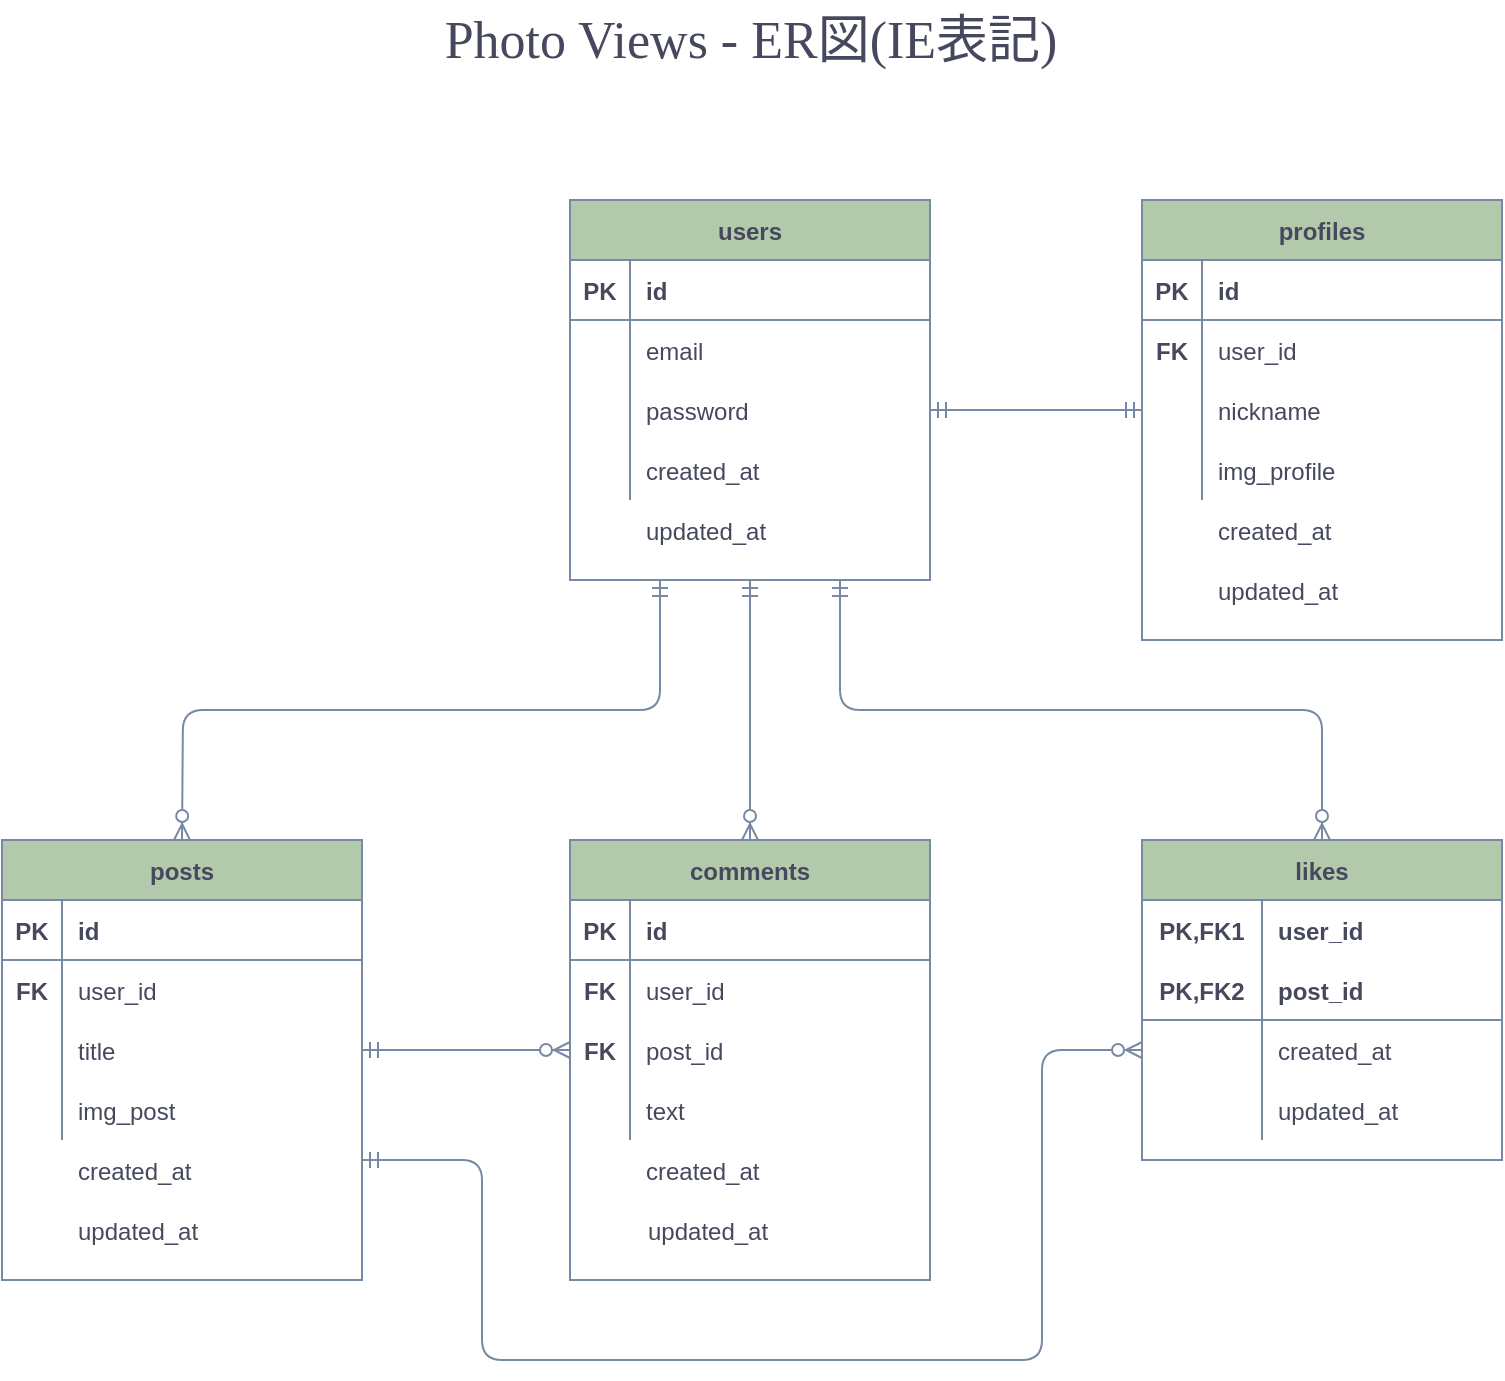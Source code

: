 <mxfile version="13.10.4" type="device"><diagram id="p_MRuwoNQC4q3uiMjHrS" name="ページ1"><mxGraphModel dx="946" dy="591" grid="1" gridSize="10" guides="1" tooltips="1" connect="1" arrows="1" fold="1" page="1" pageScale="1" pageWidth="827" pageHeight="1169" math="0" shadow="0"><root><mxCell id="0"/><mxCell id="1" parent="0"/><mxCell id="KmJ2tmVPWYAIdeGSgwDs-12" value="" style="group;fontColor=#46495D;" parent="1" vertex="1" connectable="0"><mxGeometry x="610" y="140" width="180" height="230" as="geometry"/></mxCell><mxCell id="FFlKE6dSugsFwmO2qjq4-1" value="profiles" style="shape=table;startSize=30;container=1;collapsible=1;childLayout=tableLayout;fixedRows=1;rowLines=0;fontStyle=1;align=center;resizeLast=1;fillColor=#B2C9AB;strokeColor=#788AA3;fontColor=#46495D;" parent="KmJ2tmVPWYAIdeGSgwDs-12" vertex="1"><mxGeometry width="180" height="220" as="geometry"><mxRectangle x="150" y="170" width="60" height="30" as="alternateBounds"/></mxGeometry></mxCell><mxCell id="FFlKE6dSugsFwmO2qjq4-2" value="" style="shape=partialRectangle;collapsible=0;dropTarget=0;pointerEvents=0;fillColor=none;top=0;left=0;bottom=1;right=0;points=[[0,0.5],[1,0.5]];portConstraint=eastwest;strokeColor=#788AA3;fontColor=#46495D;" parent="FFlKE6dSugsFwmO2qjq4-1" vertex="1"><mxGeometry y="30" width="180" height="30" as="geometry"/></mxCell><mxCell id="FFlKE6dSugsFwmO2qjq4-3" value="PK" style="shape=partialRectangle;connectable=0;fillColor=none;top=0;left=0;bottom=0;right=0;fontStyle=1;overflow=hidden;strokeColor=#788AA3;fontColor=#46495D;" parent="FFlKE6dSugsFwmO2qjq4-2" vertex="1"><mxGeometry width="30" height="30" as="geometry"/></mxCell><mxCell id="FFlKE6dSugsFwmO2qjq4-4" value="id" style="shape=partialRectangle;connectable=0;fillColor=none;top=0;left=0;bottom=0;right=0;align=left;spacingLeft=6;fontStyle=1;overflow=hidden;strokeColor=#788AA3;fontColor=#46495D;" parent="FFlKE6dSugsFwmO2qjq4-2" vertex="1"><mxGeometry x="30" width="150" height="30" as="geometry"/></mxCell><mxCell id="FFlKE6dSugsFwmO2qjq4-5" value="" style="shape=partialRectangle;collapsible=0;dropTarget=0;pointerEvents=0;fillColor=none;top=0;left=0;bottom=0;right=0;points=[[0,0.5],[1,0.5]];portConstraint=eastwest;strokeColor=#788AA3;fontColor=#46495D;" parent="FFlKE6dSugsFwmO2qjq4-1" vertex="1"><mxGeometry y="60" width="180" height="30" as="geometry"/></mxCell><mxCell id="FFlKE6dSugsFwmO2qjq4-6" value="FK" style="shape=partialRectangle;connectable=0;fillColor=none;top=0;left=0;bottom=0;right=0;editable=1;overflow=hidden;fontStyle=1;strokeColor=#788AA3;fontColor=#46495D;" parent="FFlKE6dSugsFwmO2qjq4-5" vertex="1"><mxGeometry width="30" height="30" as="geometry"/></mxCell><mxCell id="FFlKE6dSugsFwmO2qjq4-7" value="user_id" style="shape=partialRectangle;connectable=0;fillColor=none;top=0;left=0;bottom=0;right=0;align=left;spacingLeft=6;overflow=hidden;strokeColor=#788AA3;fontColor=#46495D;" parent="FFlKE6dSugsFwmO2qjq4-5" vertex="1"><mxGeometry x="30" width="150" height="30" as="geometry"/></mxCell><mxCell id="FFlKE6dSugsFwmO2qjq4-8" value="" style="shape=partialRectangle;collapsible=0;dropTarget=0;pointerEvents=0;fillColor=none;top=0;left=0;bottom=0;right=0;points=[[0,0.5],[1,0.5]];portConstraint=eastwest;strokeColor=#788AA3;fontColor=#46495D;" parent="FFlKE6dSugsFwmO2qjq4-1" vertex="1"><mxGeometry y="90" width="180" height="30" as="geometry"/></mxCell><mxCell id="FFlKE6dSugsFwmO2qjq4-9" value="" style="shape=partialRectangle;connectable=0;fillColor=none;top=0;left=0;bottom=0;right=0;editable=1;overflow=hidden;strokeColor=#788AA3;fontColor=#46495D;" parent="FFlKE6dSugsFwmO2qjq4-8" vertex="1"><mxGeometry width="30" height="30" as="geometry"/></mxCell><mxCell id="FFlKE6dSugsFwmO2qjq4-10" value="nickname" style="shape=partialRectangle;connectable=0;fillColor=none;top=0;left=0;bottom=0;right=0;align=left;spacingLeft=6;overflow=hidden;strokeColor=#788AA3;fontColor=#46495D;" parent="FFlKE6dSugsFwmO2qjq4-8" vertex="1"><mxGeometry x="30" width="150" height="30" as="geometry"/></mxCell><mxCell id="FFlKE6dSugsFwmO2qjq4-11" value="" style="shape=partialRectangle;collapsible=0;dropTarget=0;pointerEvents=0;fillColor=none;top=0;left=0;bottom=0;right=0;points=[[0,0.5],[1,0.5]];portConstraint=eastwest;strokeColor=#788AA3;fontColor=#46495D;" parent="FFlKE6dSugsFwmO2qjq4-1" vertex="1"><mxGeometry y="120" width="180" height="30" as="geometry"/></mxCell><mxCell id="FFlKE6dSugsFwmO2qjq4-12" value="" style="shape=partialRectangle;connectable=0;fillColor=none;top=0;left=0;bottom=0;right=0;editable=1;overflow=hidden;strokeColor=#788AA3;fontColor=#46495D;" parent="FFlKE6dSugsFwmO2qjq4-11" vertex="1"><mxGeometry width="30" height="30" as="geometry"/></mxCell><mxCell id="FFlKE6dSugsFwmO2qjq4-13" value="img_profile" style="shape=partialRectangle;connectable=0;fillColor=none;top=0;left=0;bottom=0;right=0;align=left;spacingLeft=6;overflow=hidden;strokeColor=#788AA3;fontColor=#46495D;" parent="FFlKE6dSugsFwmO2qjq4-11" vertex="1"><mxGeometry x="30" width="150" height="30" as="geometry"/></mxCell><mxCell id="KmJ2tmVPWYAIdeGSgwDs-10" value="updated_at" style="shape=partialRectangle;connectable=0;fillColor=none;top=0;left=0;bottom=0;right=0;align=left;spacingLeft=6;overflow=hidden;strokeColor=#788AA3;fontColor=#46495D;" parent="KmJ2tmVPWYAIdeGSgwDs-12" vertex="1"><mxGeometry x="30" y="180" width="150" height="30" as="geometry"/></mxCell><mxCell id="KmJ2tmVPWYAIdeGSgwDs-26" value="created_at" style="shape=partialRectangle;connectable=0;fillColor=none;top=0;left=0;bottom=0;right=0;align=left;spacingLeft=6;overflow=hidden;strokeColor=#788AA3;fontColor=#46495D;" parent="KmJ2tmVPWYAIdeGSgwDs-12" vertex="1"><mxGeometry x="30" y="150" width="150" height="30" as="geometry"/></mxCell><mxCell id="KmJ2tmVPWYAIdeGSgwDs-28" value="" style="group;fontColor=#46495D;" parent="1" vertex="1" connectable="0"><mxGeometry x="324" y="140" width="180" height="190" as="geometry"/></mxCell><mxCell id="KmJ2tmVPWYAIdeGSgwDs-13" value="users" style="shape=table;startSize=30;container=1;collapsible=1;childLayout=tableLayout;fixedRows=1;rowLines=0;fontStyle=1;align=center;resizeLast=1;fillColor=#B2C9AB;strokeColor=#788AA3;fontColor=#46495D;" parent="KmJ2tmVPWYAIdeGSgwDs-28" vertex="1"><mxGeometry width="180" height="190" as="geometry"><mxRectangle x="150" y="170" width="60" height="30" as="alternateBounds"/></mxGeometry></mxCell><mxCell id="KmJ2tmVPWYAIdeGSgwDs-14" value="" style="shape=partialRectangle;collapsible=0;dropTarget=0;pointerEvents=0;fillColor=none;top=0;left=0;bottom=1;right=0;points=[[0,0.5],[1,0.5]];portConstraint=eastwest;strokeColor=#788AA3;fontColor=#46495D;" parent="KmJ2tmVPWYAIdeGSgwDs-13" vertex="1"><mxGeometry y="30" width="180" height="30" as="geometry"/></mxCell><mxCell id="KmJ2tmVPWYAIdeGSgwDs-15" value="PK" style="shape=partialRectangle;connectable=0;fillColor=none;top=0;left=0;bottom=0;right=0;fontStyle=1;overflow=hidden;strokeColor=#788AA3;fontColor=#46495D;" parent="KmJ2tmVPWYAIdeGSgwDs-14" vertex="1"><mxGeometry width="30" height="30" as="geometry"/></mxCell><mxCell id="KmJ2tmVPWYAIdeGSgwDs-16" value="id" style="shape=partialRectangle;connectable=0;fillColor=none;top=0;left=0;bottom=0;right=0;align=left;spacingLeft=6;fontStyle=1;overflow=hidden;strokeColor=#788AA3;fontColor=#46495D;" parent="KmJ2tmVPWYAIdeGSgwDs-14" vertex="1"><mxGeometry x="30" width="150" height="30" as="geometry"/></mxCell><mxCell id="KmJ2tmVPWYAIdeGSgwDs-17" value="" style="shape=partialRectangle;collapsible=0;dropTarget=0;pointerEvents=0;fillColor=none;top=0;left=0;bottom=0;right=0;points=[[0,0.5],[1,0.5]];portConstraint=eastwest;strokeColor=#788AA3;fontColor=#46495D;" parent="KmJ2tmVPWYAIdeGSgwDs-13" vertex="1"><mxGeometry y="60" width="180" height="30" as="geometry"/></mxCell><mxCell id="KmJ2tmVPWYAIdeGSgwDs-18" value="" style="shape=partialRectangle;connectable=0;fillColor=none;top=0;left=0;bottom=0;right=0;editable=1;overflow=hidden;strokeColor=#788AA3;fontColor=#46495D;" parent="KmJ2tmVPWYAIdeGSgwDs-17" vertex="1"><mxGeometry width="30" height="30" as="geometry"/></mxCell><mxCell id="KmJ2tmVPWYAIdeGSgwDs-19" value="email" style="shape=partialRectangle;connectable=0;fillColor=none;top=0;left=0;bottom=0;right=0;align=left;spacingLeft=6;overflow=hidden;strokeColor=#788AA3;fontColor=#46495D;" parent="KmJ2tmVPWYAIdeGSgwDs-17" vertex="1"><mxGeometry x="30" width="150" height="30" as="geometry"/></mxCell><mxCell id="KmJ2tmVPWYAIdeGSgwDs-20" value="" style="shape=partialRectangle;collapsible=0;dropTarget=0;pointerEvents=0;fillColor=none;top=0;left=0;bottom=0;right=0;points=[[0,0.5],[1,0.5]];portConstraint=eastwest;strokeColor=#788AA3;fontColor=#46495D;" parent="KmJ2tmVPWYAIdeGSgwDs-13" vertex="1"><mxGeometry y="90" width="180" height="30" as="geometry"/></mxCell><mxCell id="KmJ2tmVPWYAIdeGSgwDs-21" value="" style="shape=partialRectangle;connectable=0;fillColor=none;top=0;left=0;bottom=0;right=0;editable=1;overflow=hidden;strokeColor=#788AA3;fontColor=#46495D;" parent="KmJ2tmVPWYAIdeGSgwDs-20" vertex="1"><mxGeometry width="30" height="30" as="geometry"/></mxCell><mxCell id="KmJ2tmVPWYAIdeGSgwDs-22" value="password" style="shape=partialRectangle;connectable=0;fillColor=none;top=0;left=0;bottom=0;right=0;align=left;spacingLeft=6;overflow=hidden;strokeColor=#788AA3;fontColor=#46495D;" parent="KmJ2tmVPWYAIdeGSgwDs-20" vertex="1"><mxGeometry x="30" width="150" height="30" as="geometry"/></mxCell><mxCell id="KmJ2tmVPWYAIdeGSgwDs-23" value="" style="shape=partialRectangle;collapsible=0;dropTarget=0;pointerEvents=0;fillColor=none;top=0;left=0;bottom=0;right=0;points=[[0,0.5],[1,0.5]];portConstraint=eastwest;strokeColor=#788AA3;fontColor=#46495D;" parent="KmJ2tmVPWYAIdeGSgwDs-13" vertex="1"><mxGeometry y="120" width="180" height="30" as="geometry"/></mxCell><mxCell id="KmJ2tmVPWYAIdeGSgwDs-24" value="" style="shape=partialRectangle;connectable=0;fillColor=none;top=0;left=0;bottom=0;right=0;editable=1;overflow=hidden;strokeColor=#788AA3;fontColor=#46495D;" parent="KmJ2tmVPWYAIdeGSgwDs-23" vertex="1"><mxGeometry width="30" height="30" as="geometry"/></mxCell><mxCell id="KmJ2tmVPWYAIdeGSgwDs-25" value="created_at" style="shape=partialRectangle;connectable=0;fillColor=none;top=0;left=0;bottom=0;right=0;align=left;spacingLeft=6;overflow=hidden;strokeColor=#788AA3;fontColor=#46495D;" parent="KmJ2tmVPWYAIdeGSgwDs-23" vertex="1"><mxGeometry x="30" width="150" height="30" as="geometry"/></mxCell><mxCell id="KmJ2tmVPWYAIdeGSgwDs-27" value="updated_at" style="shape=partialRectangle;connectable=0;fillColor=none;top=0;left=0;bottom=0;right=0;align=left;spacingLeft=6;overflow=hidden;strokeColor=#788AA3;fontColor=#46495D;" parent="KmJ2tmVPWYAIdeGSgwDs-28" vertex="1"><mxGeometry x="30" y="150" width="150" height="30" as="geometry"/></mxCell><mxCell id="KmJ2tmVPWYAIdeGSgwDs-29" value="" style="group;fontColor=#46495D;" parent="1" vertex="1" connectable="0"><mxGeometry x="340" y="450" width="180" height="230" as="geometry"/></mxCell><mxCell id="KmJ2tmVPWYAIdeGSgwDs-76" value="" style="group;fontColor=#46495D;" parent="KmJ2tmVPWYAIdeGSgwDs-29" vertex="1" connectable="0"><mxGeometry x="-16" y="-40" width="181" height="220" as="geometry"/></mxCell><mxCell id="KmJ2tmVPWYAIdeGSgwDs-30" value="comments" style="shape=table;startSize=30;container=1;collapsible=1;childLayout=tableLayout;fixedRows=1;rowLines=0;fontStyle=1;align=center;resizeLast=1;fillColor=#B2C9AB;strokeColor=#788AA3;fontColor=#46495D;" parent="KmJ2tmVPWYAIdeGSgwDs-76" vertex="1"><mxGeometry y="50" width="180" height="220" as="geometry"><mxRectangle x="150" y="170" width="60" height="30" as="alternateBounds"/></mxGeometry></mxCell><mxCell id="KmJ2tmVPWYAIdeGSgwDs-31" value="" style="shape=partialRectangle;collapsible=0;dropTarget=0;pointerEvents=0;fillColor=none;top=0;left=0;bottom=1;right=0;points=[[0,0.5],[1,0.5]];portConstraint=eastwest;strokeColor=#788AA3;fontColor=#46495D;" parent="KmJ2tmVPWYAIdeGSgwDs-30" vertex="1"><mxGeometry y="30" width="180" height="30" as="geometry"/></mxCell><mxCell id="KmJ2tmVPWYAIdeGSgwDs-32" value="PK" style="shape=partialRectangle;connectable=0;fillColor=none;top=0;left=0;bottom=0;right=0;fontStyle=1;overflow=hidden;strokeColor=#788AA3;fontColor=#46495D;" parent="KmJ2tmVPWYAIdeGSgwDs-31" vertex="1"><mxGeometry width="30" height="30" as="geometry"/></mxCell><mxCell id="KmJ2tmVPWYAIdeGSgwDs-33" value="id" style="shape=partialRectangle;connectable=0;fillColor=none;top=0;left=0;bottom=0;right=0;align=left;spacingLeft=6;fontStyle=1;overflow=hidden;strokeColor=#788AA3;fontColor=#46495D;" parent="KmJ2tmVPWYAIdeGSgwDs-31" vertex="1"><mxGeometry x="30" width="150" height="30" as="geometry"/></mxCell><mxCell id="KmJ2tmVPWYAIdeGSgwDs-34" value="" style="shape=partialRectangle;collapsible=0;dropTarget=0;pointerEvents=0;fillColor=none;top=0;left=0;bottom=0;right=0;points=[[0,0.5],[1,0.5]];portConstraint=eastwest;strokeColor=#788AA3;fontColor=#46495D;" parent="KmJ2tmVPWYAIdeGSgwDs-30" vertex="1"><mxGeometry y="60" width="180" height="30" as="geometry"/></mxCell><mxCell id="KmJ2tmVPWYAIdeGSgwDs-35" value="FK" style="shape=partialRectangle;connectable=0;fillColor=none;top=0;left=0;bottom=0;right=0;editable=1;overflow=hidden;fontStyle=1;strokeColor=#788AA3;fontColor=#46495D;" parent="KmJ2tmVPWYAIdeGSgwDs-34" vertex="1"><mxGeometry width="30" height="30" as="geometry"/></mxCell><mxCell id="KmJ2tmVPWYAIdeGSgwDs-36" value="user_id" style="shape=partialRectangle;connectable=0;fillColor=none;top=0;left=0;bottom=0;right=0;align=left;spacingLeft=6;overflow=hidden;strokeColor=#788AA3;fontColor=#46495D;" parent="KmJ2tmVPWYAIdeGSgwDs-34" vertex="1"><mxGeometry x="30" width="150" height="30" as="geometry"/></mxCell><mxCell id="KmJ2tmVPWYAIdeGSgwDs-37" value="" style="shape=partialRectangle;collapsible=0;dropTarget=0;pointerEvents=0;fillColor=none;top=0;left=0;bottom=0;right=0;points=[[0,0.5],[1,0.5]];portConstraint=eastwest;strokeColor=#788AA3;fontColor=#46495D;" parent="KmJ2tmVPWYAIdeGSgwDs-30" vertex="1"><mxGeometry y="90" width="180" height="30" as="geometry"/></mxCell><mxCell id="KmJ2tmVPWYAIdeGSgwDs-38" value="FK" style="shape=partialRectangle;connectable=0;fillColor=none;top=0;left=0;bottom=0;right=0;editable=1;overflow=hidden;fontStyle=1;strokeColor=#788AA3;fontColor=#46495D;" parent="KmJ2tmVPWYAIdeGSgwDs-37" vertex="1"><mxGeometry width="30" height="30" as="geometry"/></mxCell><mxCell id="KmJ2tmVPWYAIdeGSgwDs-39" value="post_id" style="shape=partialRectangle;connectable=0;fillColor=none;top=0;left=0;bottom=0;right=0;align=left;spacingLeft=6;overflow=hidden;strokeColor=#788AA3;fontColor=#46495D;" parent="KmJ2tmVPWYAIdeGSgwDs-37" vertex="1"><mxGeometry x="30" width="150" height="30" as="geometry"/></mxCell><mxCell id="KmJ2tmVPWYAIdeGSgwDs-40" value="" style="shape=partialRectangle;collapsible=0;dropTarget=0;pointerEvents=0;fillColor=none;top=0;left=0;bottom=0;right=0;points=[[0,0.5],[1,0.5]];portConstraint=eastwest;strokeColor=#788AA3;fontColor=#46495D;" parent="KmJ2tmVPWYAIdeGSgwDs-30" vertex="1"><mxGeometry y="120" width="180" height="30" as="geometry"/></mxCell><mxCell id="KmJ2tmVPWYAIdeGSgwDs-41" value="" style="shape=partialRectangle;connectable=0;fillColor=none;top=0;left=0;bottom=0;right=0;editable=1;overflow=hidden;strokeColor=#788AA3;fontColor=#46495D;" parent="KmJ2tmVPWYAIdeGSgwDs-40" vertex="1"><mxGeometry width="30" height="30" as="geometry"/></mxCell><mxCell id="KmJ2tmVPWYAIdeGSgwDs-42" value="text" style="shape=partialRectangle;connectable=0;fillColor=none;top=0;left=0;bottom=0;right=0;align=left;spacingLeft=6;overflow=hidden;strokeColor=#788AA3;fontColor=#46495D;" parent="KmJ2tmVPWYAIdeGSgwDs-40" vertex="1"><mxGeometry x="30" width="150" height="30" as="geometry"/></mxCell><mxCell id="KmJ2tmVPWYAIdeGSgwDs-44" value="created_at" style="shape=partialRectangle;connectable=0;fillColor=none;top=0;left=0;bottom=0;right=0;align=left;spacingLeft=6;overflow=hidden;strokeColor=#788AA3;fontColor=#46495D;" parent="KmJ2tmVPWYAIdeGSgwDs-76" vertex="1"><mxGeometry x="30" y="200" width="150" height="30" as="geometry"/></mxCell><mxCell id="KmJ2tmVPWYAIdeGSgwDs-43" value="updated_at" style="shape=partialRectangle;connectable=0;fillColor=none;top=0;left=0;bottom=0;right=0;align=left;spacingLeft=6;overflow=hidden;strokeColor=#788AA3;fontColor=#46495D;" parent="KmJ2tmVPWYAIdeGSgwDs-29" vertex="1"><mxGeometry x="15" y="190" width="150" height="30" as="geometry"/></mxCell><mxCell id="KmJ2tmVPWYAIdeGSgwDs-45" value="" style="group;fontColor=#46495D;" parent="1" vertex="1" connectable="0"><mxGeometry x="40" y="460" width="250" height="230" as="geometry"/></mxCell><mxCell id="KmJ2tmVPWYAIdeGSgwDs-77" value="" style="group;fontColor=#46495D;" parent="KmJ2tmVPWYAIdeGSgwDs-45" vertex="1" connectable="0"><mxGeometry width="180" height="220" as="geometry"/></mxCell><mxCell id="KmJ2tmVPWYAIdeGSgwDs-46" value="posts" style="shape=table;startSize=30;container=1;collapsible=1;childLayout=tableLayout;fixedRows=1;rowLines=0;fontStyle=1;align=center;resizeLast=1;fillColor=#B2C9AB;strokeColor=#788AA3;fontColor=#46495D;" parent="KmJ2tmVPWYAIdeGSgwDs-77" vertex="1"><mxGeometry width="180" height="220" as="geometry"><mxRectangle x="150" y="170" width="60" height="30" as="alternateBounds"/></mxGeometry></mxCell><mxCell id="KmJ2tmVPWYAIdeGSgwDs-47" value="" style="shape=partialRectangle;collapsible=0;dropTarget=0;pointerEvents=0;fillColor=none;top=0;left=0;bottom=1;right=0;points=[[0,0.5],[1,0.5]];portConstraint=eastwest;strokeColor=#788AA3;fontColor=#46495D;" parent="KmJ2tmVPWYAIdeGSgwDs-46" vertex="1"><mxGeometry y="30" width="180" height="30" as="geometry"/></mxCell><mxCell id="KmJ2tmVPWYAIdeGSgwDs-48" value="PK" style="shape=partialRectangle;connectable=0;fillColor=none;top=0;left=0;bottom=0;right=0;fontStyle=1;overflow=hidden;strokeColor=#788AA3;fontColor=#46495D;" parent="KmJ2tmVPWYAIdeGSgwDs-47" vertex="1"><mxGeometry width="30" height="30" as="geometry"/></mxCell><mxCell id="KmJ2tmVPWYAIdeGSgwDs-49" value="id" style="shape=partialRectangle;connectable=0;fillColor=none;top=0;left=0;bottom=0;right=0;align=left;spacingLeft=6;fontStyle=1;overflow=hidden;strokeColor=#788AA3;fontColor=#46495D;" parent="KmJ2tmVPWYAIdeGSgwDs-47" vertex="1"><mxGeometry x="30" width="150" height="30" as="geometry"/></mxCell><mxCell id="KmJ2tmVPWYAIdeGSgwDs-50" value="" style="shape=partialRectangle;collapsible=0;dropTarget=0;pointerEvents=0;fillColor=none;top=0;left=0;bottom=0;right=0;points=[[0,0.5],[1,0.5]];portConstraint=eastwest;strokeColor=#788AA3;fontColor=#46495D;" parent="KmJ2tmVPWYAIdeGSgwDs-46" vertex="1"><mxGeometry y="60" width="180" height="30" as="geometry"/></mxCell><mxCell id="KmJ2tmVPWYAIdeGSgwDs-51" value="FK" style="shape=partialRectangle;connectable=0;fillColor=none;top=0;left=0;bottom=0;right=0;editable=1;overflow=hidden;fontStyle=1;strokeColor=#788AA3;fontColor=#46495D;" parent="KmJ2tmVPWYAIdeGSgwDs-50" vertex="1"><mxGeometry width="30" height="30" as="geometry"/></mxCell><mxCell id="KmJ2tmVPWYAIdeGSgwDs-52" value="user_id" style="shape=partialRectangle;connectable=0;fillColor=none;top=0;left=0;bottom=0;right=0;align=left;spacingLeft=6;overflow=hidden;strokeColor=#788AA3;fontColor=#46495D;" parent="KmJ2tmVPWYAIdeGSgwDs-50" vertex="1"><mxGeometry x="30" width="150" height="30" as="geometry"/></mxCell><mxCell id="KmJ2tmVPWYAIdeGSgwDs-53" value="" style="shape=partialRectangle;collapsible=0;dropTarget=0;pointerEvents=0;fillColor=none;top=0;left=0;bottom=0;right=0;points=[[0,0.5],[1,0.5]];portConstraint=eastwest;strokeColor=#788AA3;fontColor=#46495D;" parent="KmJ2tmVPWYAIdeGSgwDs-46" vertex="1"><mxGeometry y="90" width="180" height="30" as="geometry"/></mxCell><mxCell id="KmJ2tmVPWYAIdeGSgwDs-54" value="" style="shape=partialRectangle;connectable=0;fillColor=none;top=0;left=0;bottom=0;right=0;editable=1;overflow=hidden;fontStyle=1;strokeColor=#788AA3;fontColor=#46495D;" parent="KmJ2tmVPWYAIdeGSgwDs-53" vertex="1"><mxGeometry width="30" height="30" as="geometry"/></mxCell><mxCell id="KmJ2tmVPWYAIdeGSgwDs-55" value="title" style="shape=partialRectangle;connectable=0;fillColor=none;top=0;left=0;bottom=0;right=0;align=left;spacingLeft=6;overflow=hidden;strokeColor=#788AA3;fontColor=#46495D;" parent="KmJ2tmVPWYAIdeGSgwDs-53" vertex="1"><mxGeometry x="30" width="150" height="30" as="geometry"/></mxCell><mxCell id="KmJ2tmVPWYAIdeGSgwDs-56" value="" style="shape=partialRectangle;collapsible=0;dropTarget=0;pointerEvents=0;fillColor=none;top=0;left=0;bottom=0;right=0;points=[[0,0.5],[1,0.5]];portConstraint=eastwest;strokeColor=#788AA3;fontColor=#46495D;" parent="KmJ2tmVPWYAIdeGSgwDs-46" vertex="1"><mxGeometry y="120" width="180" height="30" as="geometry"/></mxCell><mxCell id="KmJ2tmVPWYAIdeGSgwDs-57" value="" style="shape=partialRectangle;connectable=0;fillColor=none;top=0;left=0;bottom=0;right=0;editable=1;overflow=hidden;strokeColor=#788AA3;fontColor=#46495D;" parent="KmJ2tmVPWYAIdeGSgwDs-56" vertex="1"><mxGeometry width="30" height="30" as="geometry"/></mxCell><mxCell id="KmJ2tmVPWYAIdeGSgwDs-58" value="img_post" style="shape=partialRectangle;connectable=0;fillColor=none;top=0;left=0;bottom=0;right=0;align=left;spacingLeft=6;overflow=hidden;strokeColor=#788AA3;fontColor=#46495D;" parent="KmJ2tmVPWYAIdeGSgwDs-56" vertex="1"><mxGeometry x="30" width="150" height="30" as="geometry"/></mxCell><mxCell id="KmJ2tmVPWYAIdeGSgwDs-59" value="updated_at" style="shape=partialRectangle;connectable=0;fillColor=none;top=0;left=0;bottom=0;right=0;align=left;spacingLeft=6;overflow=hidden;strokeColor=#788AA3;fontColor=#46495D;" parent="KmJ2tmVPWYAIdeGSgwDs-77" vertex="1"><mxGeometry x="30" y="180" width="150" height="30" as="geometry"/></mxCell><mxCell id="KmJ2tmVPWYAIdeGSgwDs-60" value="created_at" style="shape=partialRectangle;connectable=0;fillColor=none;top=0;left=0;bottom=0;right=0;align=left;spacingLeft=6;overflow=hidden;strokeColor=#788AA3;fontColor=#46495D;" parent="KmJ2tmVPWYAIdeGSgwDs-77" vertex="1"><mxGeometry x="30" y="150" width="150" height="30" as="geometry"/></mxCell><mxCell id="KmJ2tmVPWYAIdeGSgwDs-61" value="likes" style="shape=table;startSize=30;container=1;collapsible=1;childLayout=tableLayout;fixedRows=1;rowLines=0;fontStyle=1;align=center;resizeLast=1;fillColor=#B2C9AB;strokeColor=#788AA3;fontColor=#46495D;" parent="1" vertex="1"><mxGeometry x="610" y="460" width="180" height="160" as="geometry"/></mxCell><mxCell id="KmJ2tmVPWYAIdeGSgwDs-62" value="" style="shape=partialRectangle;collapsible=0;dropTarget=0;pointerEvents=0;fillColor=none;top=0;left=0;bottom=0;right=0;points=[[0,0.5],[1,0.5]];portConstraint=eastwest;strokeColor=#788AA3;fontColor=#46495D;" parent="KmJ2tmVPWYAIdeGSgwDs-61" vertex="1"><mxGeometry y="30" width="180" height="30" as="geometry"/></mxCell><mxCell id="KmJ2tmVPWYAIdeGSgwDs-63" value="PK,FK1" style="shape=partialRectangle;connectable=0;fillColor=none;top=0;left=0;bottom=0;right=0;fontStyle=1;overflow=hidden;strokeColor=#788AA3;fontColor=#46495D;" parent="KmJ2tmVPWYAIdeGSgwDs-62" vertex="1"><mxGeometry width="60" height="30" as="geometry"/></mxCell><mxCell id="KmJ2tmVPWYAIdeGSgwDs-64" value="user_id" style="shape=partialRectangle;connectable=0;fillColor=none;top=0;left=0;bottom=0;right=0;align=left;spacingLeft=6;fontStyle=1;overflow=hidden;strokeColor=#788AA3;fontColor=#46495D;" parent="KmJ2tmVPWYAIdeGSgwDs-62" vertex="1"><mxGeometry x="60" width="120" height="30" as="geometry"/></mxCell><mxCell id="KmJ2tmVPWYAIdeGSgwDs-65" value="" style="shape=partialRectangle;collapsible=0;dropTarget=0;pointerEvents=0;fillColor=none;top=0;left=0;bottom=1;right=0;points=[[0,0.5],[1,0.5]];portConstraint=eastwest;strokeColor=#788AA3;fontColor=#46495D;" parent="KmJ2tmVPWYAIdeGSgwDs-61" vertex="1"><mxGeometry y="60" width="180" height="30" as="geometry"/></mxCell><mxCell id="KmJ2tmVPWYAIdeGSgwDs-66" value="PK,FK2" style="shape=partialRectangle;connectable=0;fillColor=none;top=0;left=0;bottom=0;right=0;fontStyle=1;overflow=hidden;strokeColor=#788AA3;fontColor=#46495D;" parent="KmJ2tmVPWYAIdeGSgwDs-65" vertex="1"><mxGeometry width="60" height="30" as="geometry"/></mxCell><mxCell id="KmJ2tmVPWYAIdeGSgwDs-67" value="post_id" style="shape=partialRectangle;connectable=0;fillColor=none;top=0;left=0;bottom=0;right=0;align=left;spacingLeft=6;fontStyle=1;overflow=hidden;strokeColor=#788AA3;fontColor=#46495D;" parent="KmJ2tmVPWYAIdeGSgwDs-65" vertex="1"><mxGeometry x="60" width="120" height="30" as="geometry"/></mxCell><mxCell id="KmJ2tmVPWYAIdeGSgwDs-68" value="" style="shape=partialRectangle;collapsible=0;dropTarget=0;pointerEvents=0;fillColor=none;top=0;left=0;bottom=0;right=0;points=[[0,0.5],[1,0.5]];portConstraint=eastwest;strokeColor=#788AA3;fontColor=#46495D;" parent="KmJ2tmVPWYAIdeGSgwDs-61" vertex="1"><mxGeometry y="90" width="180" height="30" as="geometry"/></mxCell><mxCell id="KmJ2tmVPWYAIdeGSgwDs-69" value="" style="shape=partialRectangle;connectable=0;fillColor=none;top=0;left=0;bottom=0;right=0;editable=1;overflow=hidden;strokeColor=#788AA3;fontColor=#46495D;" parent="KmJ2tmVPWYAIdeGSgwDs-68" vertex="1"><mxGeometry width="60" height="30" as="geometry"/></mxCell><mxCell id="KmJ2tmVPWYAIdeGSgwDs-70" value="created_at" style="shape=partialRectangle;connectable=0;fillColor=none;top=0;left=0;bottom=0;right=0;align=left;spacingLeft=6;overflow=hidden;strokeColor=#788AA3;fontColor=#46495D;" parent="KmJ2tmVPWYAIdeGSgwDs-68" vertex="1"><mxGeometry x="60" width="120" height="30" as="geometry"/></mxCell><mxCell id="KmJ2tmVPWYAIdeGSgwDs-71" value="" style="shape=partialRectangle;collapsible=0;dropTarget=0;pointerEvents=0;fillColor=none;top=0;left=0;bottom=0;right=0;points=[[0,0.5],[1,0.5]];portConstraint=eastwest;strokeColor=#788AA3;fontColor=#46495D;" parent="KmJ2tmVPWYAIdeGSgwDs-61" vertex="1"><mxGeometry y="120" width="180" height="30" as="geometry"/></mxCell><mxCell id="KmJ2tmVPWYAIdeGSgwDs-72" value="" style="shape=partialRectangle;connectable=0;fillColor=none;top=0;left=0;bottom=0;right=0;editable=1;overflow=hidden;strokeColor=#788AA3;fontColor=#46495D;" parent="KmJ2tmVPWYAIdeGSgwDs-71" vertex="1"><mxGeometry width="60" height="30" as="geometry"/></mxCell><mxCell id="KmJ2tmVPWYAIdeGSgwDs-73" value="updated_at" style="shape=partialRectangle;connectable=0;fillColor=none;top=0;left=0;bottom=0;right=0;align=left;spacingLeft=6;overflow=hidden;strokeColor=#788AA3;fontColor=#46495D;" parent="KmJ2tmVPWYAIdeGSgwDs-71" vertex="1"><mxGeometry x="60" width="120" height="30" as="geometry"/></mxCell><mxCell id="KmJ2tmVPWYAIdeGSgwDs-75" value="Photo Views - ER図(IE表記)" style="text;html=1;align=center;verticalAlign=middle;resizable=0;points=[];autosize=1;fontSize=26;fontFamily=Verdana;fontColor=#46495D;" parent="1" vertex="1"><mxGeometry x="229" y="40" width="370" height="40" as="geometry"/></mxCell><mxCell id="KmJ2tmVPWYAIdeGSgwDs-78" value="" style="edgeStyle=entityRelationEdgeStyle;fontSize=12;html=1;endArrow=ERmandOne;startArrow=ERmandOne;entryX=0;entryY=0.5;entryDx=0;entryDy=0;strokeColor=#788AA3;fontColor=#46495D;" parent="1" source="KmJ2tmVPWYAIdeGSgwDs-20" target="FFlKE6dSugsFwmO2qjq4-8" edge="1"><mxGeometry width="100" height="100" relative="1" as="geometry"><mxPoint x="500" y="380" as="sourcePoint"/><mxPoint x="600" y="280" as="targetPoint"/></mxGeometry></mxCell><mxCell id="KmJ2tmVPWYAIdeGSgwDs-80" value="" style="edgeStyle=orthogonalEdgeStyle;fontSize=12;html=1;endArrow=ERzeroToMany;startArrow=ERmandOne;exitX=0.25;exitY=1;exitDx=0;exitDy=0;strokeColor=#788AA3;fontColor=#46495D;" parent="1" source="KmJ2tmVPWYAIdeGSgwDs-13" edge="1"><mxGeometry width="100" height="100" relative="1" as="geometry"><mxPoint x="330" y="350" as="sourcePoint"/><mxPoint x="130" y="460" as="targetPoint"/></mxGeometry></mxCell><mxCell id="KmJ2tmVPWYAIdeGSgwDs-81" value="" style="fontSize=12;html=1;endArrow=ERzeroToMany;startArrow=ERmandOne;exitX=0.5;exitY=1;exitDx=0;exitDy=0;entryX=0.5;entryY=0;entryDx=0;entryDy=0;strokeColor=#788AA3;fontColor=#46495D;" parent="1" source="KmJ2tmVPWYAIdeGSgwDs-13" target="KmJ2tmVPWYAIdeGSgwDs-30" edge="1"><mxGeometry width="100" height="100" relative="1" as="geometry"><mxPoint x="379" y="340" as="sourcePoint"/><mxPoint x="140" y="470" as="targetPoint"/></mxGeometry></mxCell><mxCell id="KmJ2tmVPWYAIdeGSgwDs-82" value="" style="fontSize=12;html=1;endArrow=ERzeroToMany;startArrow=ERmandOne;exitX=0.75;exitY=1;exitDx=0;exitDy=0;edgeStyle=orthogonalEdgeStyle;strokeColor=#788AA3;fontColor=#46495D;" parent="1" source="KmJ2tmVPWYAIdeGSgwDs-13" target="KmJ2tmVPWYAIdeGSgwDs-61" edge="1"><mxGeometry width="100" height="100" relative="1" as="geometry"><mxPoint x="424" y="340" as="sourcePoint"/><mxPoint x="424" y="470" as="targetPoint"/></mxGeometry></mxCell><mxCell id="KmJ2tmVPWYAIdeGSgwDs-83" value="" style="fontSize=12;html=1;endArrow=ERzeroToMany;startArrow=ERmandOne;exitX=1;exitY=0.5;exitDx=0;exitDy=0;edgeStyle=orthogonalEdgeStyle;entryX=0;entryY=0.5;entryDx=0;entryDy=0;strokeColor=#788AA3;fontColor=#46495D;" parent="1" source="KmJ2tmVPWYAIdeGSgwDs-53" target="KmJ2tmVPWYAIdeGSgwDs-37" edge="1"><mxGeometry width="100" height="100" relative="1" as="geometry"><mxPoint x="270" y="720" as="sourcePoint"/><mxPoint x="511" y="850" as="targetPoint"/></mxGeometry></mxCell><mxCell id="KmJ2tmVPWYAIdeGSgwDs-84" value="" style="fontSize=12;html=1;endArrow=ERzeroToMany;startArrow=ERmandOne;edgeStyle=orthogonalEdgeStyle;entryX=0;entryY=0.5;entryDx=0;entryDy=0;strokeColor=#788AA3;fontColor=#46495D;" parent="1" target="KmJ2tmVPWYAIdeGSgwDs-68" edge="1"><mxGeometry width="100" height="100" relative="1" as="geometry"><mxPoint x="220" y="620" as="sourcePoint"/><mxPoint x="720" y="480" as="targetPoint"/><Array as="points"><mxPoint x="280" y="620"/><mxPoint x="280" y="720"/><mxPoint x="560" y="720"/><mxPoint x="560" y="565"/></Array></mxGeometry></mxCell></root></mxGraphModel></diagram></mxfile>